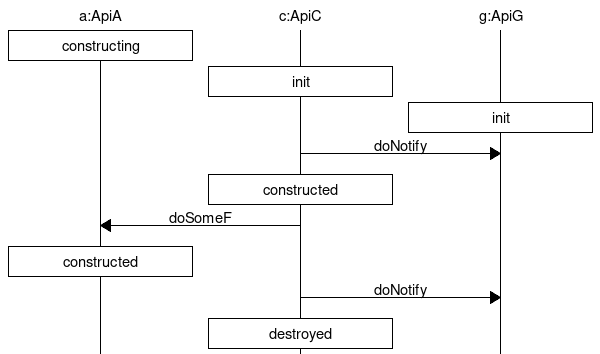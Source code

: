 msc {
    a [label="a:ApiA"],c [label="c:ApiC"],g [label="g:ApiG"];
    a box a  [label="constructing"];
    c box c  [label="init"];
    g box g  [label="init"];
    c=>g [label="doNotify"];
    c box c [label="constructed"];
    c=>a [label="doSomeF"];
    a box a [label="constructed"];
    c=>g [label="doNotify"];
    c box c [label="destroyed"];
}
